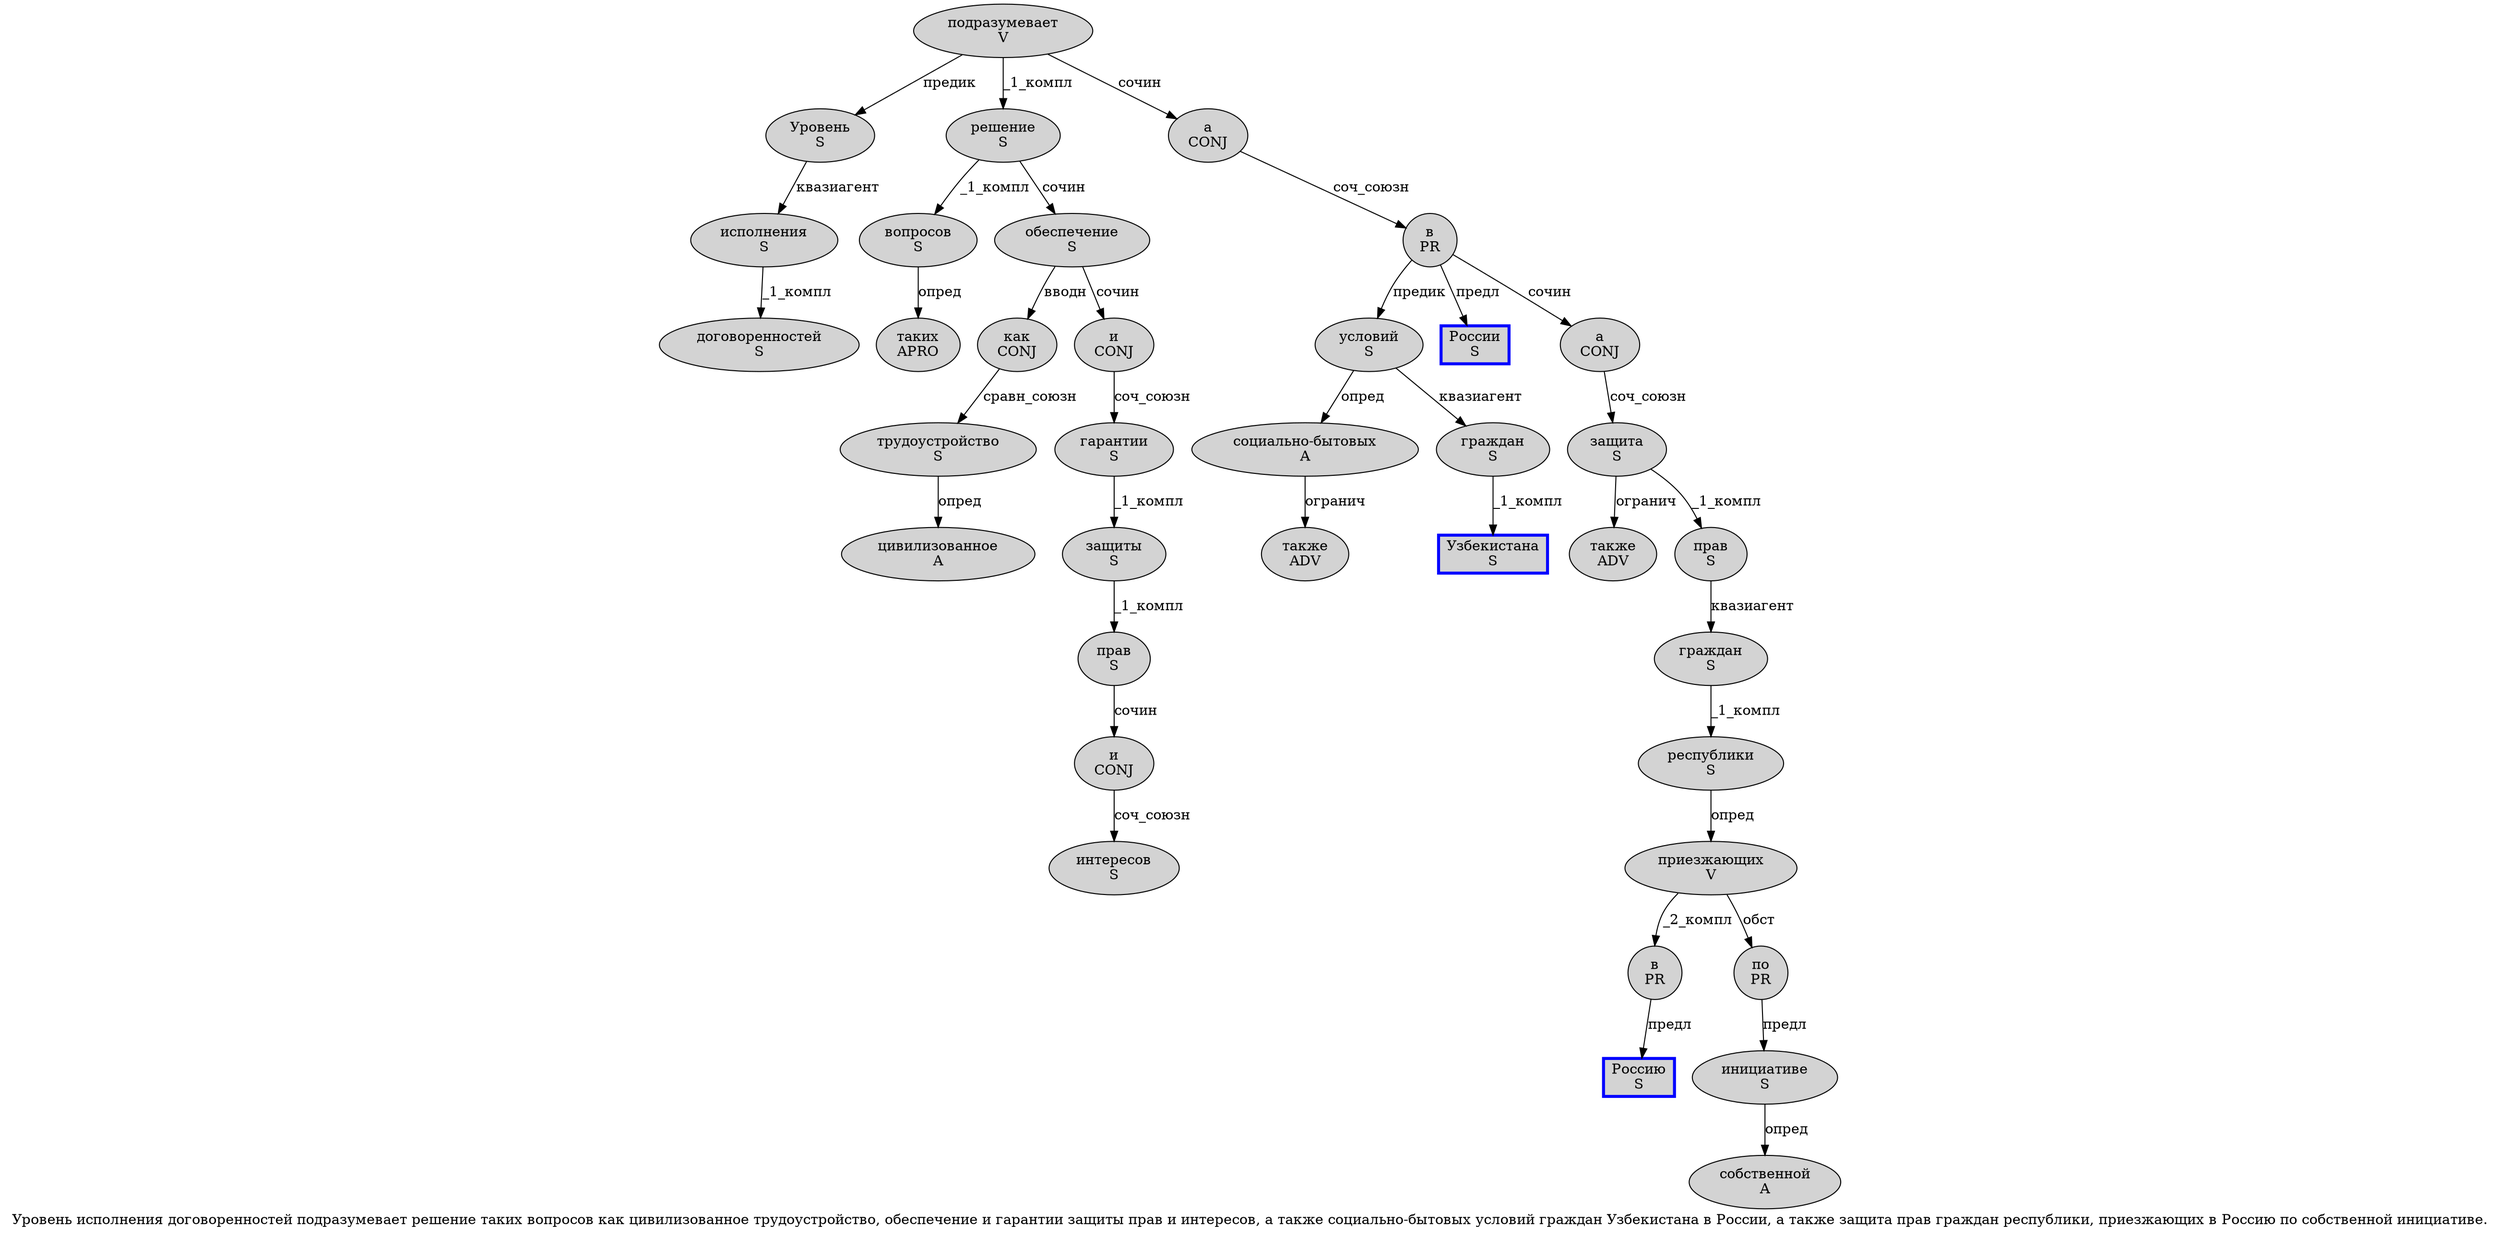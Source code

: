 digraph SENTENCE_739 {
	graph [label="Уровень исполнения договоренностей подразумевает решение таких вопросов как цивилизованное трудоустройство, обеспечение и гарантии защиты прав и интересов, а также социально-бытовых условий граждан Узбекистана в России, а также защита прав граждан республики, приезжающих в Россию по собственной инициативе."]
	node [style=filled]
		0 [label="Уровень
S" color="" fillcolor=lightgray penwidth=1 shape=ellipse]
		1 [label="исполнения
S" color="" fillcolor=lightgray penwidth=1 shape=ellipse]
		2 [label="договоренностей
S" color="" fillcolor=lightgray penwidth=1 shape=ellipse]
		3 [label="подразумевает
V" color="" fillcolor=lightgray penwidth=1 shape=ellipse]
		4 [label="решение
S" color="" fillcolor=lightgray penwidth=1 shape=ellipse]
		5 [label="таких
APRO" color="" fillcolor=lightgray penwidth=1 shape=ellipse]
		6 [label="вопросов
S" color="" fillcolor=lightgray penwidth=1 shape=ellipse]
		7 [label="как
CONJ" color="" fillcolor=lightgray penwidth=1 shape=ellipse]
		8 [label="цивилизованное
A" color="" fillcolor=lightgray penwidth=1 shape=ellipse]
		9 [label="трудоустройство
S" color="" fillcolor=lightgray penwidth=1 shape=ellipse]
		11 [label="обеспечение
S" color="" fillcolor=lightgray penwidth=1 shape=ellipse]
		12 [label="и
CONJ" color="" fillcolor=lightgray penwidth=1 shape=ellipse]
		13 [label="гарантии
S" color="" fillcolor=lightgray penwidth=1 shape=ellipse]
		14 [label="защиты
S" color="" fillcolor=lightgray penwidth=1 shape=ellipse]
		15 [label="прав
S" color="" fillcolor=lightgray penwidth=1 shape=ellipse]
		16 [label="и
CONJ" color="" fillcolor=lightgray penwidth=1 shape=ellipse]
		17 [label="интересов
S" color="" fillcolor=lightgray penwidth=1 shape=ellipse]
		19 [label="а
CONJ" color="" fillcolor=lightgray penwidth=1 shape=ellipse]
		20 [label="также
ADV" color="" fillcolor=lightgray penwidth=1 shape=ellipse]
		21 [label="социально-бытовых
A" color="" fillcolor=lightgray penwidth=1 shape=ellipse]
		22 [label="условий
S" color="" fillcolor=lightgray penwidth=1 shape=ellipse]
		23 [label="граждан
S" color="" fillcolor=lightgray penwidth=1 shape=ellipse]
		24 [label="Узбекистана
S" color=blue fillcolor=lightgray penwidth=3 shape=box]
		25 [label="в
PR" color="" fillcolor=lightgray penwidth=1 shape=ellipse]
		26 [label="России
S" color=blue fillcolor=lightgray penwidth=3 shape=box]
		28 [label="а
CONJ" color="" fillcolor=lightgray penwidth=1 shape=ellipse]
		29 [label="также
ADV" color="" fillcolor=lightgray penwidth=1 shape=ellipse]
		30 [label="защита
S" color="" fillcolor=lightgray penwidth=1 shape=ellipse]
		31 [label="прав
S" color="" fillcolor=lightgray penwidth=1 shape=ellipse]
		32 [label="граждан
S" color="" fillcolor=lightgray penwidth=1 shape=ellipse]
		33 [label="республики
S" color="" fillcolor=lightgray penwidth=1 shape=ellipse]
		35 [label="приезжающих
V" color="" fillcolor=lightgray penwidth=1 shape=ellipse]
		36 [label="в
PR" color="" fillcolor=lightgray penwidth=1 shape=ellipse]
		37 [label="Россию
S" color=blue fillcolor=lightgray penwidth=3 shape=box]
		38 [label="по
PR" color="" fillcolor=lightgray penwidth=1 shape=ellipse]
		39 [label="собственной
A" color="" fillcolor=lightgray penwidth=1 shape=ellipse]
		40 [label="инициативе
S" color="" fillcolor=lightgray penwidth=1 shape=ellipse]
			33 -> 35 [label="опред"]
			7 -> 9 [label="сравн_союзн"]
			6 -> 5 [label="опред"]
			11 -> 7 [label="вводн"]
			11 -> 12 [label="сочин"]
			22 -> 21 [label="опред"]
			22 -> 23 [label="квазиагент"]
			15 -> 16 [label="сочин"]
			16 -> 17 [label="соч_союзн"]
			4 -> 6 [label="_1_компл"]
			4 -> 11 [label="сочин"]
			32 -> 33 [label="_1_компл"]
			30 -> 29 [label="огранич"]
			30 -> 31 [label="_1_компл"]
			0 -> 1 [label="квазиагент"]
			19 -> 25 [label="соч_союзн"]
			23 -> 24 [label="_1_компл"]
			25 -> 22 [label="предик"]
			25 -> 26 [label="предл"]
			25 -> 28 [label="сочин"]
			35 -> 36 [label="_2_компл"]
			35 -> 38 [label="обст"]
			3 -> 0 [label="предик"]
			3 -> 4 [label="_1_компл"]
			3 -> 19 [label="сочин"]
			12 -> 13 [label="соч_союзн"]
			21 -> 20 [label="огранич"]
			28 -> 30 [label="соч_союзн"]
			38 -> 40 [label="предл"]
			40 -> 39 [label="опред"]
			31 -> 32 [label="квазиагент"]
			1 -> 2 [label="_1_компл"]
			13 -> 14 [label="_1_компл"]
			14 -> 15 [label="_1_компл"]
			9 -> 8 [label="опред"]
			36 -> 37 [label="предл"]
}